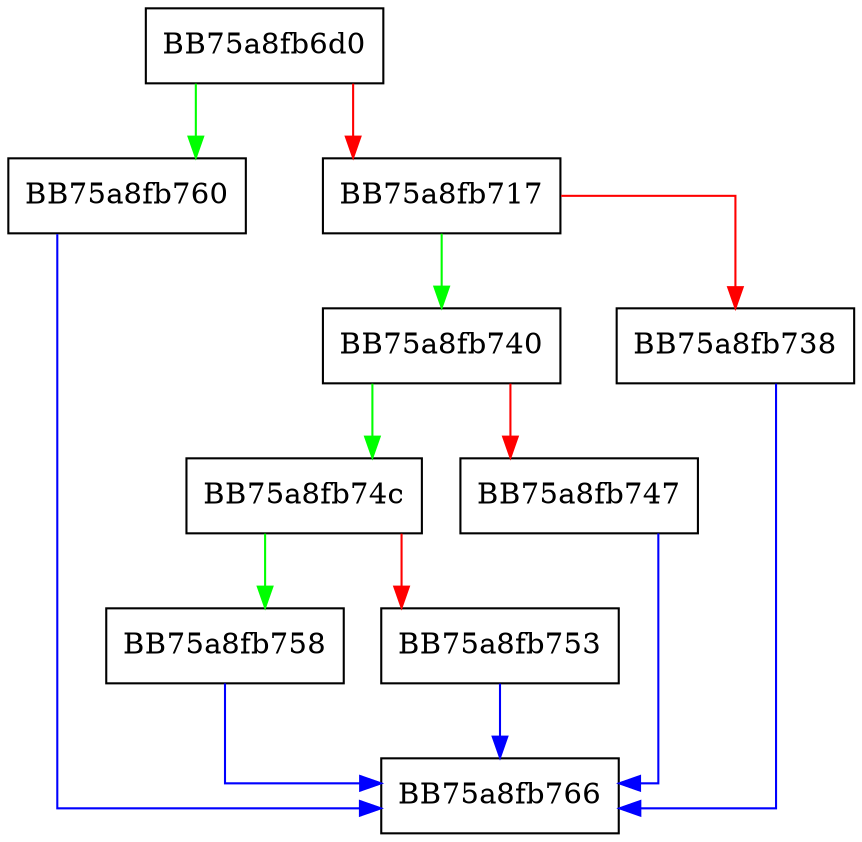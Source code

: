 digraph is_running {
  node [shape="box"];
  graph [splines=ortho];
  BB75a8fb6d0 -> BB75a8fb760 [color="green"];
  BB75a8fb6d0 -> BB75a8fb717 [color="red"];
  BB75a8fb717 -> BB75a8fb740 [color="green"];
  BB75a8fb717 -> BB75a8fb738 [color="red"];
  BB75a8fb738 -> BB75a8fb766 [color="blue"];
  BB75a8fb740 -> BB75a8fb74c [color="green"];
  BB75a8fb740 -> BB75a8fb747 [color="red"];
  BB75a8fb747 -> BB75a8fb766 [color="blue"];
  BB75a8fb74c -> BB75a8fb758 [color="green"];
  BB75a8fb74c -> BB75a8fb753 [color="red"];
  BB75a8fb753 -> BB75a8fb766 [color="blue"];
  BB75a8fb758 -> BB75a8fb766 [color="blue"];
  BB75a8fb760 -> BB75a8fb766 [color="blue"];
}